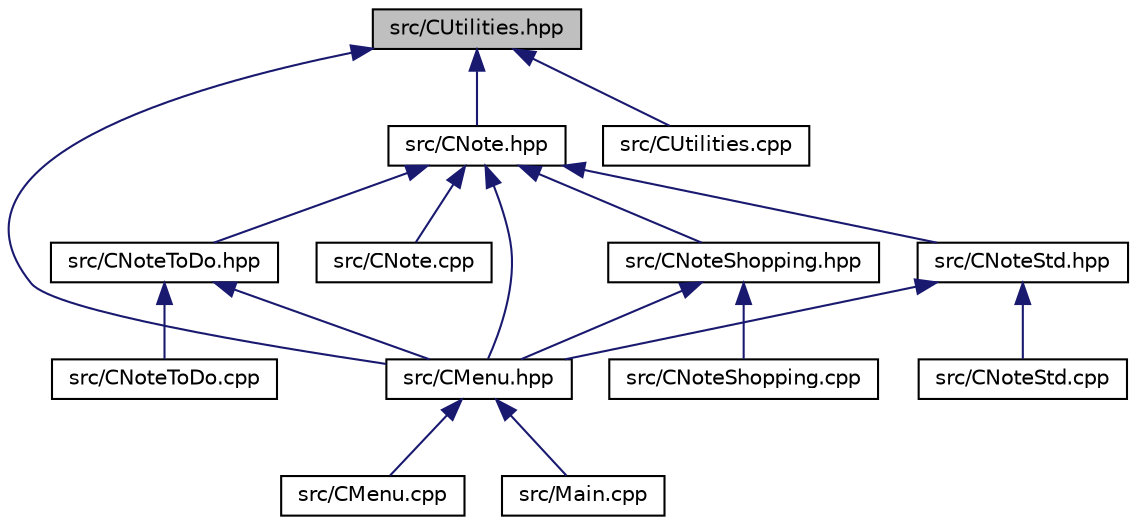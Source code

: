 digraph "src/CUtilities.hpp"
{
 // LATEX_PDF_SIZE
  edge [fontname="Helvetica",fontsize="10",labelfontname="Helvetica",labelfontsize="10"];
  node [fontname="Helvetica",fontsize="10",shape=record];
  Node1 [label="src/CUtilities.hpp",height=0.2,width=0.4,color="black", fillcolor="grey75", style="filled", fontcolor="black",tooltip=" "];
  Node1 -> Node2 [dir="back",color="midnightblue",fontsize="10",style="solid",fontname="Helvetica"];
  Node2 [label="src/CMenu.hpp",height=0.2,width=0.4,color="black", fillcolor="white", style="filled",URL="$CMenu_8hpp.html",tooltip=" "];
  Node2 -> Node3 [dir="back",color="midnightblue",fontsize="10",style="solid",fontname="Helvetica"];
  Node3 [label="src/CMenu.cpp",height=0.2,width=0.4,color="black", fillcolor="white", style="filled",URL="$CMenu_8cpp.html",tooltip=" "];
  Node2 -> Node4 [dir="back",color="midnightblue",fontsize="10",style="solid",fontname="Helvetica"];
  Node4 [label="src/Main.cpp",height=0.2,width=0.4,color="black", fillcolor="white", style="filled",URL="$Main_8cpp.html",tooltip=" "];
  Node1 -> Node5 [dir="back",color="midnightblue",fontsize="10",style="solid",fontname="Helvetica"];
  Node5 [label="src/CNote.hpp",height=0.2,width=0.4,color="black", fillcolor="white", style="filled",URL="$CNote_8hpp.html",tooltip=" "];
  Node5 -> Node2 [dir="back",color="midnightblue",fontsize="10",style="solid",fontname="Helvetica"];
  Node5 -> Node6 [dir="back",color="midnightblue",fontsize="10",style="solid",fontname="Helvetica"];
  Node6 [label="src/CNote.cpp",height=0.2,width=0.4,color="black", fillcolor="white", style="filled",URL="$CNote_8cpp.html",tooltip=" "];
  Node5 -> Node7 [dir="back",color="midnightblue",fontsize="10",style="solid",fontname="Helvetica"];
  Node7 [label="src/CNoteShopping.hpp",height=0.2,width=0.4,color="black", fillcolor="white", style="filled",URL="$CNoteShopping_8hpp.html",tooltip=" "];
  Node7 -> Node2 [dir="back",color="midnightblue",fontsize="10",style="solid",fontname="Helvetica"];
  Node7 -> Node8 [dir="back",color="midnightblue",fontsize="10",style="solid",fontname="Helvetica"];
  Node8 [label="src/CNoteShopping.cpp",height=0.2,width=0.4,color="black", fillcolor="white", style="filled",URL="$CNoteShopping_8cpp.html",tooltip=" "];
  Node5 -> Node9 [dir="back",color="midnightblue",fontsize="10",style="solid",fontname="Helvetica"];
  Node9 [label="src/CNoteStd.hpp",height=0.2,width=0.4,color="black", fillcolor="white", style="filled",URL="$CNoteStd_8hpp.html",tooltip=" "];
  Node9 -> Node2 [dir="back",color="midnightblue",fontsize="10",style="solid",fontname="Helvetica"];
  Node9 -> Node10 [dir="back",color="midnightblue",fontsize="10",style="solid",fontname="Helvetica"];
  Node10 [label="src/CNoteStd.cpp",height=0.2,width=0.4,color="black", fillcolor="white", style="filled",URL="$CNoteStd_8cpp.html",tooltip=" "];
  Node5 -> Node11 [dir="back",color="midnightblue",fontsize="10",style="solid",fontname="Helvetica"];
  Node11 [label="src/CNoteToDo.hpp",height=0.2,width=0.4,color="black", fillcolor="white", style="filled",URL="$CNoteToDo_8hpp.html",tooltip=" "];
  Node11 -> Node2 [dir="back",color="midnightblue",fontsize="10",style="solid",fontname="Helvetica"];
  Node11 -> Node12 [dir="back",color="midnightblue",fontsize="10",style="solid",fontname="Helvetica"];
  Node12 [label="src/CNoteToDo.cpp",height=0.2,width=0.4,color="black", fillcolor="white", style="filled",URL="$CNoteToDo_8cpp.html",tooltip=" "];
  Node1 -> Node13 [dir="back",color="midnightblue",fontsize="10",style="solid",fontname="Helvetica"];
  Node13 [label="src/CUtilities.cpp",height=0.2,width=0.4,color="black", fillcolor="white", style="filled",URL="$CUtilities_8cpp.html",tooltip=" "];
}
